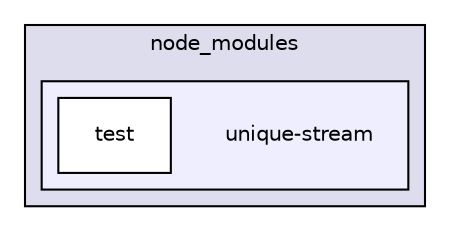 digraph "gulp-src/node_modules/gulp/node_modules/vinyl-fs/node_modules/glob-stream/node_modules/unique-stream" {
  compound=true
  node [ fontsize="10", fontname="Helvetica"];
  edge [ labelfontsize="10", labelfontname="Helvetica"];
  subgraph clusterdir_47336bd2926e90de8ec221555b0453d5 {
    graph [ bgcolor="#ddddee", pencolor="black", label="node_modules" fontname="Helvetica", fontsize="10", URL="dir_47336bd2926e90de8ec221555b0453d5.html"]
  subgraph clusterdir_1d9f036d3d208e39bb0db57689f040ad {
    graph [ bgcolor="#eeeeff", pencolor="black", label="" URL="dir_1d9f036d3d208e39bb0db57689f040ad.html"];
    dir_1d9f036d3d208e39bb0db57689f040ad [shape=plaintext label="unique-stream"];
    dir_666b7683dbbd9cc3d5f648d052355b8b [shape=box label="test" color="black" fillcolor="white" style="filled" URL="dir_666b7683dbbd9cc3d5f648d052355b8b.html"];
  }
  }
}
